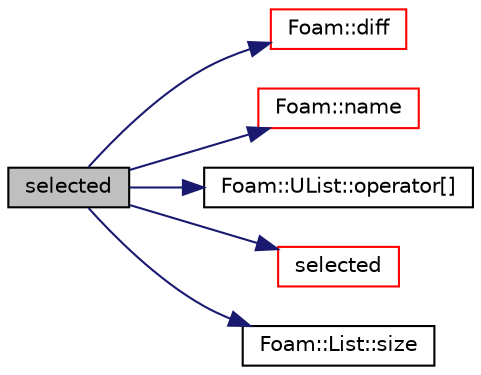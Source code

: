 digraph "selected"
{
  bgcolor="transparent";
  edge [fontname="Helvetica",fontsize="10",labelfontname="Helvetica",labelfontsize="10"];
  node [fontname="Helvetica",fontsize="10",shape=record];
  rankdir="LR";
  Node17 [label="selected",height=0.2,width=0.4,color="black", fillcolor="grey75", style="filled", fontcolor="black"];
  Node17 -> Node18 [color="midnightblue",fontsize="10",style="solid",fontname="Helvetica"];
  Node18 [label="Foam::diff",height=0.2,width=0.4,color="red",URL="$a21851.html#a909dfcb43467b8b77f65e4bf9bc755f7",tooltip="Return a quantity of the difference between two triads. "];
  Node17 -> Node88 [color="midnightblue",fontsize="10",style="solid",fontname="Helvetica"];
  Node88 [label="Foam::name",height=0.2,width=0.4,color="red",URL="$a21851.html#adcb0df2bd4953cb6bb390272d8263c3a",tooltip="Return a string representation of a complex. "];
  Node17 -> Node91 [color="midnightblue",fontsize="10",style="solid",fontname="Helvetica"];
  Node91 [label="Foam::UList::operator[]",height=0.2,width=0.4,color="black",URL="$a26837.html#a851e28f7788bbc82f5a4aa9f0efdefe4",tooltip="Return element of UList. "];
  Node17 -> Node92 [color="midnightblue",fontsize="10",style="solid",fontname="Helvetica"];
  Node92 [label="selected",height=0.2,width=0.4,color="red",URL="$a27465.html#a37efc590fcd13eded7b091989c08e98d",tooltip="Return true if the given instant is within the ranges. "];
  Node17 -> Node95 [color="midnightblue",fontsize="10",style="solid",fontname="Helvetica"];
  Node95 [label="Foam::List::size",height=0.2,width=0.4,color="black",URL="$a26833.html#a8a5f6fa29bd4b500caf186f60245b384",tooltip="Override size to be inconsistent with allocated storage. "];
}
